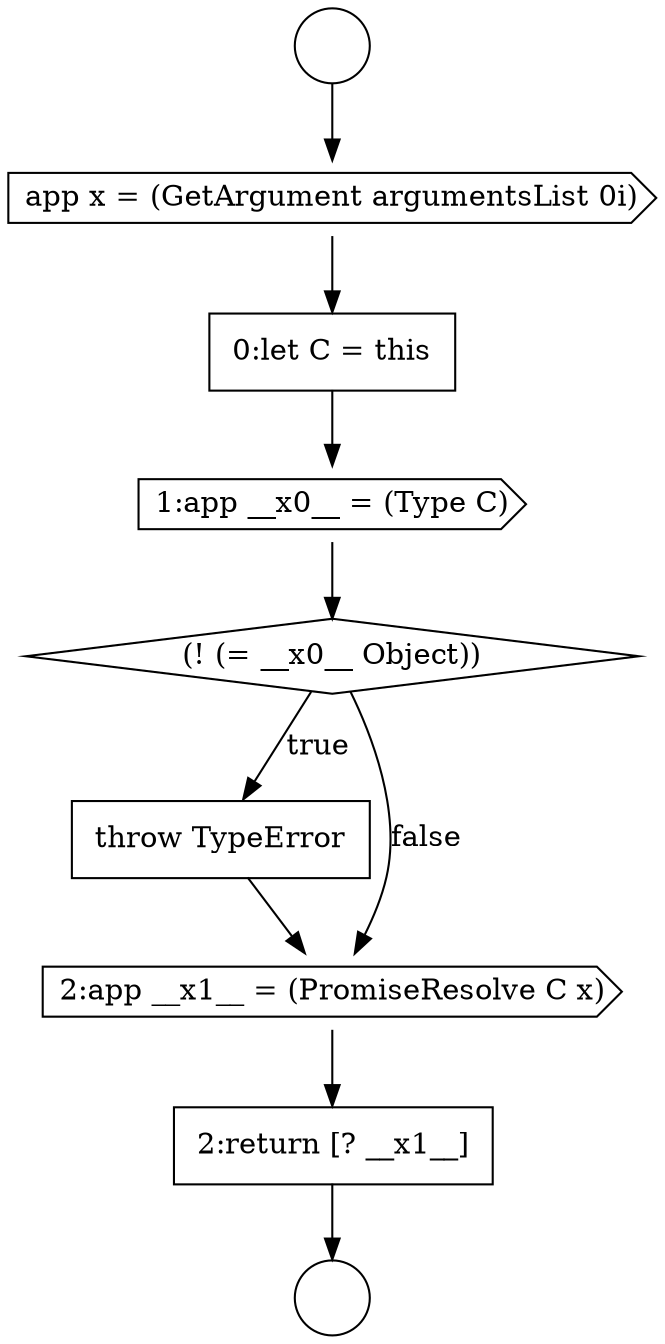 digraph {
  node19027 [shape=none, margin=0, label=<<font color="black">
    <table border="0" cellborder="1" cellspacing="0" cellpadding="10">
      <tr><td align="left">throw TypeError</td></tr>
    </table>
  </font>> color="black" fillcolor="white" style=filled]
  node19024 [shape=none, margin=0, label=<<font color="black">
    <table border="0" cellborder="1" cellspacing="0" cellpadding="10">
      <tr><td align="left">0:let C = this</td></tr>
    </table>
  </font>> color="black" fillcolor="white" style=filled]
  node19025 [shape=cds, label=<<font color="black">1:app __x0__ = (Type C)</font>> color="black" fillcolor="white" style=filled]
  node19029 [shape=none, margin=0, label=<<font color="black">
    <table border="0" cellborder="1" cellspacing="0" cellpadding="10">
      <tr><td align="left">2:return [? __x1__]</td></tr>
    </table>
  </font>> color="black" fillcolor="white" style=filled]
  node19022 [shape=circle label=" " color="black" fillcolor="white" style=filled]
  node19028 [shape=cds, label=<<font color="black">2:app __x1__ = (PromiseResolve C x)</font>> color="black" fillcolor="white" style=filled]
  node19023 [shape=cds, label=<<font color="black">app x = (GetArgument argumentsList 0i)</font>> color="black" fillcolor="white" style=filled]
  node19026 [shape=diamond, label=<<font color="black">(! (= __x0__ Object))</font>> color="black" fillcolor="white" style=filled]
  node19021 [shape=circle label=" " color="black" fillcolor="white" style=filled]
  node19023 -> node19024 [ color="black"]
  node19029 -> node19022 [ color="black"]
  node19025 -> node19026 [ color="black"]
  node19026 -> node19027 [label=<<font color="black">true</font>> color="black"]
  node19026 -> node19028 [label=<<font color="black">false</font>> color="black"]
  node19024 -> node19025 [ color="black"]
  node19027 -> node19028 [ color="black"]
  node19028 -> node19029 [ color="black"]
  node19021 -> node19023 [ color="black"]
}
